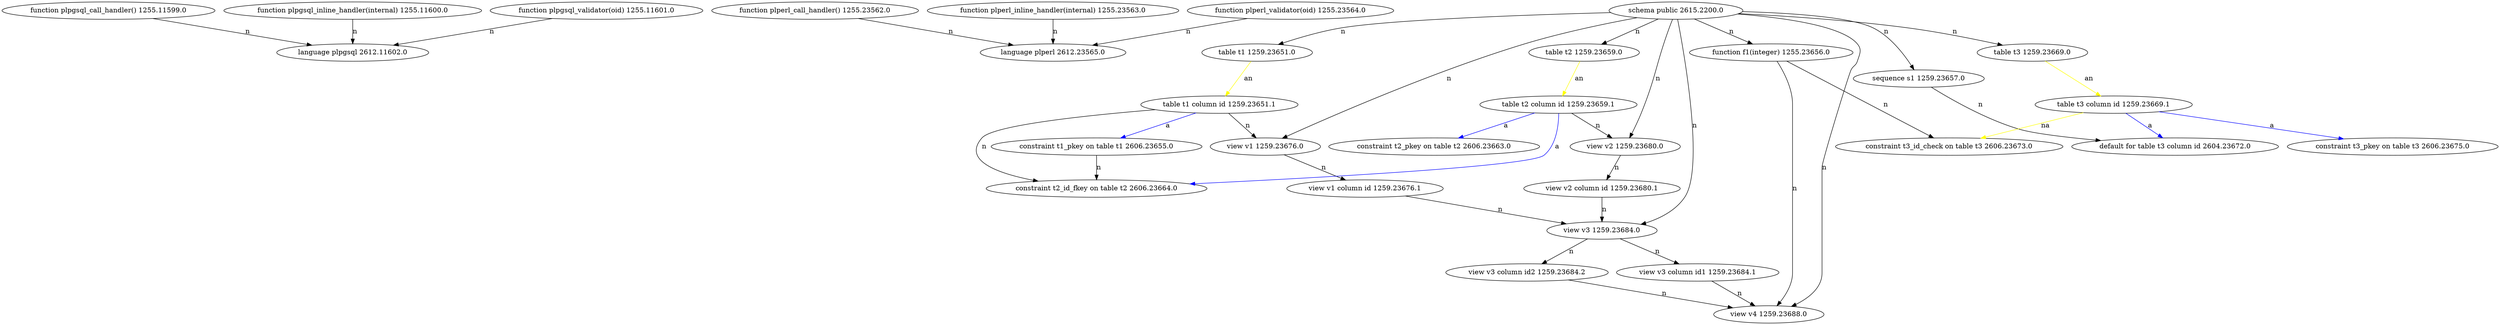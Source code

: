digraph pg_depend {
    "function plpgsql_call_handler() 1255.11599.0" -> "language plpgsql 2612.11602.0" [color=black label=n]
    "function plpgsql_inline_handler(internal) 1255.11600.0" -> "language plpgsql 2612.11602.0" [color=black label=n]
    "function plpgsql_validator(oid) 1255.11601.0" -> "language plpgsql 2612.11602.0" [color=black label=n]
    "function plperl_call_handler() 1255.23562.0" -> "language plperl 2612.23565.0" [color=black label=n]
    "function plperl_inline_handler(internal) 1255.23563.0" -> "language plperl 2612.23565.0" [color=black label=n]
    "function plperl_validator(oid) 1255.23564.0" -> "language plperl 2612.23565.0" [color=black label=n]
    "function f1(integer) 1255.23656.0" -> "view v4 1259.23688.0" [color=black label=n]
    "function f1(integer) 1255.23656.0" -> "constraint t3_id_check on table t3 2606.23673.0" [color=black label=n]
    "table t1 1259.23651.0" -> "table t1 column id 1259.23651.1" [color=yellow label=an]
    "table t1 column id 1259.23651.1" -> "view v1 1259.23676.0" [color=black label=n]
    "table t1 column id 1259.23651.1" -> "constraint t1_pkey on table t1 2606.23655.0" [color=blue label=a]
    "table t1 column id 1259.23651.1" -> "constraint t2_id_fkey on table t2 2606.23664.0" [color=black label=n]
    "sequence s1 1259.23657.0" -> "default for table t3 column id 2604.23672.0" [color=black label=n]
    "table t2 1259.23659.0" -> "table t2 column id 1259.23659.1" [color=yellow label=an]
    "table t2 column id 1259.23659.1" -> "view v2 1259.23680.0" [color=black label=n]
    "table t2 column id 1259.23659.1" -> "constraint t2_pkey on table t2 2606.23663.0" [color=blue label=a]
    "table t2 column id 1259.23659.1" -> "constraint t2_id_fkey on table t2 2606.23664.0" [color=blue label=a]
    "table t3 1259.23669.0" -> "table t3 column id 1259.23669.1" [color=yellow label=an]
    "table t3 column id 1259.23669.1" -> "default for table t3 column id 2604.23672.0" [color=blue label=a]
    "table t3 column id 1259.23669.1" -> "constraint t3_id_check on table t3 2606.23673.0" [color=yellow label=na]
    "table t3 column id 1259.23669.1" -> "constraint t3_pkey on table t3 2606.23675.0" [color=blue label=a]
    "view v1 1259.23676.0" -> "view v1 column id 1259.23676.1" [color=black label=n]
    "view v1 column id 1259.23676.1" -> "view v3 1259.23684.0" [color=black label=n]
    "view v2 1259.23680.0" -> "view v2 column id 1259.23680.1" [color=black label=n]
    "view v2 column id 1259.23680.1" -> "view v3 1259.23684.0" [color=black label=n]
    "view v3 1259.23684.0" -> "view v3 column id1 1259.23684.1" [color=black label=n]
    "view v3 1259.23684.0" -> "view v3 column id2 1259.23684.2" [color=black label=n]
    "view v3 column id1 1259.23684.1" -> "view v4 1259.23688.0" [color=black label=n]
    "view v3 column id2 1259.23684.2" -> "view v4 1259.23688.0" [color=black label=n]
    "constraint t1_pkey on table t1 2606.23655.0" -> "constraint t2_id_fkey on table t2 2606.23664.0" [color=black label=n]
    "schema public 2615.2200.0" -> "function f1(integer) 1255.23656.0" [color=black label=n]
    "schema public 2615.2200.0" -> "table t1 1259.23651.0" [color=black label=n]
    "schema public 2615.2200.0" -> "sequence s1 1259.23657.0" [color=black label=n]
    "schema public 2615.2200.0" -> "table t2 1259.23659.0" [color=black label=n]
    "schema public 2615.2200.0" -> "table t3 1259.23669.0" [color=black label=n]
    "schema public 2615.2200.0" -> "view v1 1259.23676.0" [color=black label=n]
    "schema public 2615.2200.0" -> "view v2 1259.23680.0" [color=black label=n]
    "schema public 2615.2200.0" -> "view v3 1259.23684.0" [color=black label=n]
    "schema public 2615.2200.0" -> "view v4 1259.23688.0" [color=black label=n]
}